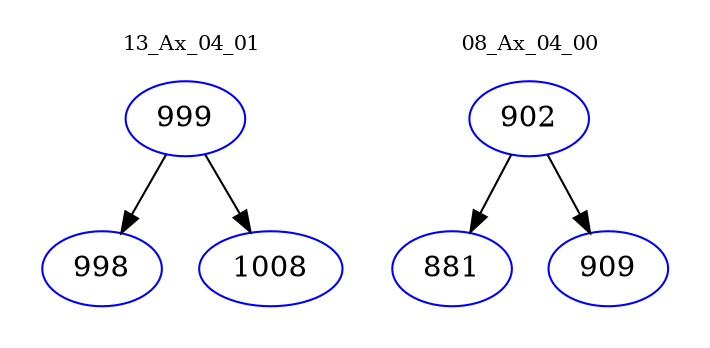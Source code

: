 digraph{
subgraph cluster_0 {
color = white
label = "13_Ax_04_01";
fontsize=10;
T0_999 [label="999", color="blue"]
T0_999 -> T0_998 [color="black"]
T0_998 [label="998", color="blue"]
T0_999 -> T0_1008 [color="black"]
T0_1008 [label="1008", color="blue"]
}
subgraph cluster_1 {
color = white
label = "08_Ax_04_00";
fontsize=10;
T1_902 [label="902", color="blue"]
T1_902 -> T1_881 [color="black"]
T1_881 [label="881", color="blue"]
T1_902 -> T1_909 [color="black"]
T1_909 [label="909", color="blue"]
}
}
